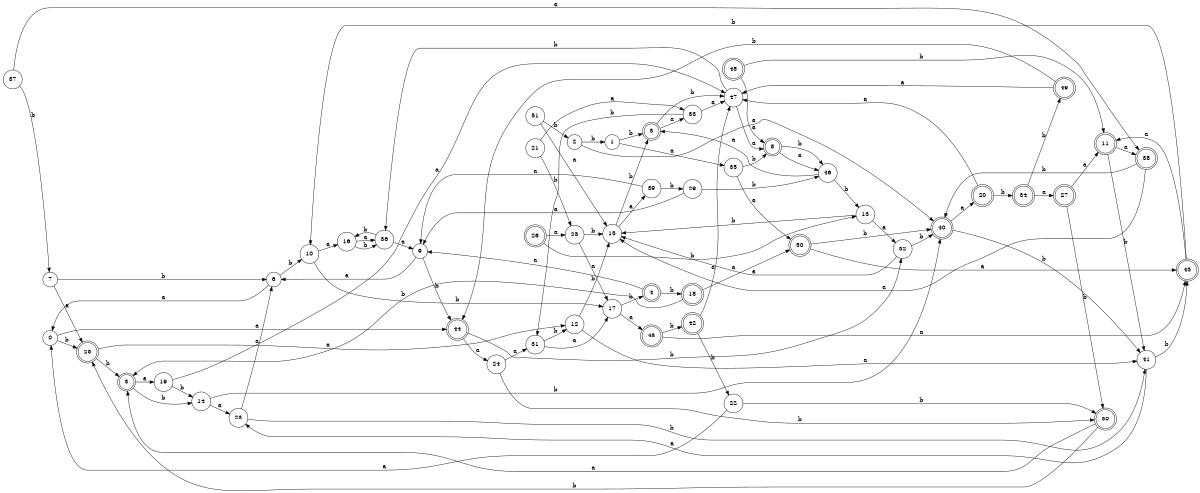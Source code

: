 digraph n42_10 {
__start0 [label="" shape="none"];

rankdir=LR;
size="8,5";

s0 [style="filled", color="black", fillcolor="white" shape="circle", label="0"];
s1 [style="filled", color="black", fillcolor="white" shape="circle", label="1"];
s2 [style="filled", color="black", fillcolor="white" shape="circle", label="2"];
s3 [style="rounded,filled", color="black", fillcolor="white" shape="doublecircle", label="3"];
s4 [style="rounded,filled", color="black", fillcolor="white" shape="doublecircle", label="4"];
s5 [style="rounded,filled", color="black", fillcolor="white" shape="doublecircle", label="5"];
s6 [style="filled", color="black", fillcolor="white" shape="circle", label="6"];
s7 [style="filled", color="black", fillcolor="white" shape="circle", label="7"];
s8 [style="rounded,filled", color="black", fillcolor="white" shape="doublecircle", label="8"];
s9 [style="filled", color="black", fillcolor="white" shape="circle", label="9"];
s10 [style="filled", color="black", fillcolor="white" shape="circle", label="10"];
s11 [style="rounded,filled", color="black", fillcolor="white" shape="doublecircle", label="11"];
s12 [style="filled", color="black", fillcolor="white" shape="circle", label="12"];
s13 [style="filled", color="black", fillcolor="white" shape="circle", label="13"];
s14 [style="filled", color="black", fillcolor="white" shape="circle", label="14"];
s15 [style="filled", color="black", fillcolor="white" shape="circle", label="15"];
s16 [style="filled", color="black", fillcolor="white" shape="circle", label="16"];
s17 [style="filled", color="black", fillcolor="white" shape="circle", label="17"];
s18 [style="rounded,filled", color="black", fillcolor="white" shape="doublecircle", label="18"];
s19 [style="filled", color="black", fillcolor="white" shape="circle", label="19"];
s20 [style="rounded,filled", color="black", fillcolor="white" shape="doublecircle", label="20"];
s21 [style="filled", color="black", fillcolor="white" shape="circle", label="21"];
s22 [style="filled", color="black", fillcolor="white" shape="circle", label="22"];
s23 [style="filled", color="black", fillcolor="white" shape="circle", label="23"];
s24 [style="filled", color="black", fillcolor="white" shape="circle", label="24"];
s25 [style="filled", color="black", fillcolor="white" shape="circle", label="25"];
s26 [style="rounded,filled", color="black", fillcolor="white" shape="doublecircle", label="26"];
s27 [style="rounded,filled", color="black", fillcolor="white" shape="doublecircle", label="27"];
s28 [style="rounded,filled", color="black", fillcolor="white" shape="doublecircle", label="28"];
s29 [style="filled", color="black", fillcolor="white" shape="circle", label="29"];
s30 [style="rounded,filled", color="black", fillcolor="white" shape="doublecircle", label="30"];
s31 [style="filled", color="black", fillcolor="white" shape="circle", label="31"];
s32 [style="filled", color="black", fillcolor="white" shape="circle", label="32"];
s33 [style="filled", color="black", fillcolor="white" shape="circle", label="33"];
s34 [style="rounded,filled", color="black", fillcolor="white" shape="doublecircle", label="34"];
s35 [style="filled", color="black", fillcolor="white" shape="circle", label="35"];
s36 [style="filled", color="black", fillcolor="white" shape="circle", label="36"];
s37 [style="filled", color="black", fillcolor="white" shape="circle", label="37"];
s38 [style="rounded,filled", color="black", fillcolor="white" shape="doublecircle", label="38"];
s39 [style="filled", color="black", fillcolor="white" shape="circle", label="39"];
s40 [style="rounded,filled", color="black", fillcolor="white" shape="doublecircle", label="40"];
s41 [style="filled", color="black", fillcolor="white" shape="circle", label="41"];
s42 [style="rounded,filled", color="black", fillcolor="white" shape="doublecircle", label="42"];
s43 [style="rounded,filled", color="black", fillcolor="white" shape="doublecircle", label="43"];
s44 [style="rounded,filled", color="black", fillcolor="white" shape="doublecircle", label="44"];
s45 [style="rounded,filled", color="black", fillcolor="white" shape="doublecircle", label="45"];
s46 [style="filled", color="black", fillcolor="white" shape="circle", label="46"];
s47 [style="filled", color="black", fillcolor="white" shape="circle", label="47"];
s48 [style="rounded,filled", color="black", fillcolor="white" shape="doublecircle", label="48"];
s49 [style="rounded,filled", color="black", fillcolor="white" shape="doublecircle", label="49"];
s50 [style="rounded,filled", color="black", fillcolor="white" shape="doublecircle", label="50"];
s51 [style="filled", color="black", fillcolor="white" shape="circle", label="51"];
s0 -> s44 [label="a"];
s0 -> s28 [label="b"];
s1 -> s35 [label="a"];
s1 -> s5 [label="b"];
s2 -> s40 [label="a"];
s2 -> s1 [label="b"];
s3 -> s19 [label="a"];
s3 -> s14 [label="b"];
s4 -> s9 [label="a"];
s4 -> s18 [label="b"];
s5 -> s33 [label="a"];
s5 -> s47 [label="b"];
s6 -> s0 [label="a"];
s6 -> s10 [label="b"];
s7 -> s28 [label="a"];
s7 -> s6 [label="b"];
s8 -> s46 [label="a"];
s8 -> s46 [label="b"];
s9 -> s6 [label="a"];
s9 -> s44 [label="b"];
s10 -> s16 [label="a"];
s10 -> s17 [label="b"];
s11 -> s38 [label="a"];
s11 -> s41 [label="b"];
s12 -> s41 [label="a"];
s12 -> s15 [label="b"];
s13 -> s32 [label="a"];
s13 -> s15 [label="b"];
s14 -> s23 [label="a"];
s14 -> s40 [label="b"];
s15 -> s39 [label="a"];
s15 -> s5 [label="b"];
s16 -> s36 [label="a"];
s16 -> s36 [label="b"];
s17 -> s45 [label="a"];
s17 -> s4 [label="b"];
s18 -> s50 [label="a"];
s18 -> s3 [label="b"];
s19 -> s47 [label="a"];
s19 -> s14 [label="b"];
s20 -> s47 [label="a"];
s20 -> s34 [label="b"];
s21 -> s33 [label="a"];
s21 -> s25 [label="b"];
s22 -> s0 [label="a"];
s22 -> s30 [label="b"];
s23 -> s6 [label="a"];
s23 -> s41 [label="b"];
s24 -> s31 [label="a"];
s24 -> s30 [label="b"];
s25 -> s17 [label="a"];
s25 -> s15 [label="b"];
s26 -> s25 [label="a"];
s26 -> s13 [label="b"];
s27 -> s11 [label="a"];
s27 -> s30 [label="b"];
s28 -> s12 [label="a"];
s28 -> s3 [label="b"];
s29 -> s9 [label="a"];
s29 -> s46 [label="b"];
s30 -> s3 [label="a"];
s30 -> s28 [label="b"];
s31 -> s17 [label="a"];
s31 -> s12 [label="b"];
s32 -> s15 [label="a"];
s32 -> s40 [label="b"];
s33 -> s47 [label="a"];
s33 -> s31 [label="b"];
s34 -> s27 [label="a"];
s34 -> s49 [label="b"];
s35 -> s50 [label="a"];
s35 -> s8 [label="b"];
s36 -> s9 [label="a"];
s36 -> s16 [label="b"];
s37 -> s38 [label="a"];
s37 -> s7 [label="b"];
s38 -> s15 [label="a"];
s38 -> s40 [label="b"];
s39 -> s9 [label="a"];
s39 -> s29 [label="b"];
s40 -> s20 [label="a"];
s40 -> s41 [label="b"];
s41 -> s23 [label="a"];
s41 -> s43 [label="b"];
s42 -> s47 [label="a"];
s42 -> s22 [label="b"];
s43 -> s11 [label="a"];
s43 -> s10 [label="b"];
s44 -> s24 [label="a"];
s44 -> s32 [label="b"];
s45 -> s43 [label="a"];
s45 -> s42 [label="b"];
s46 -> s5 [label="a"];
s46 -> s13 [label="b"];
s47 -> s8 [label="a"];
s47 -> s36 [label="b"];
s48 -> s8 [label="a"];
s48 -> s11 [label="b"];
s49 -> s47 [label="a"];
s49 -> s44 [label="b"];
s50 -> s43 [label="a"];
s50 -> s40 [label="b"];
s51 -> s15 [label="a"];
s51 -> s2 [label="b"];

}